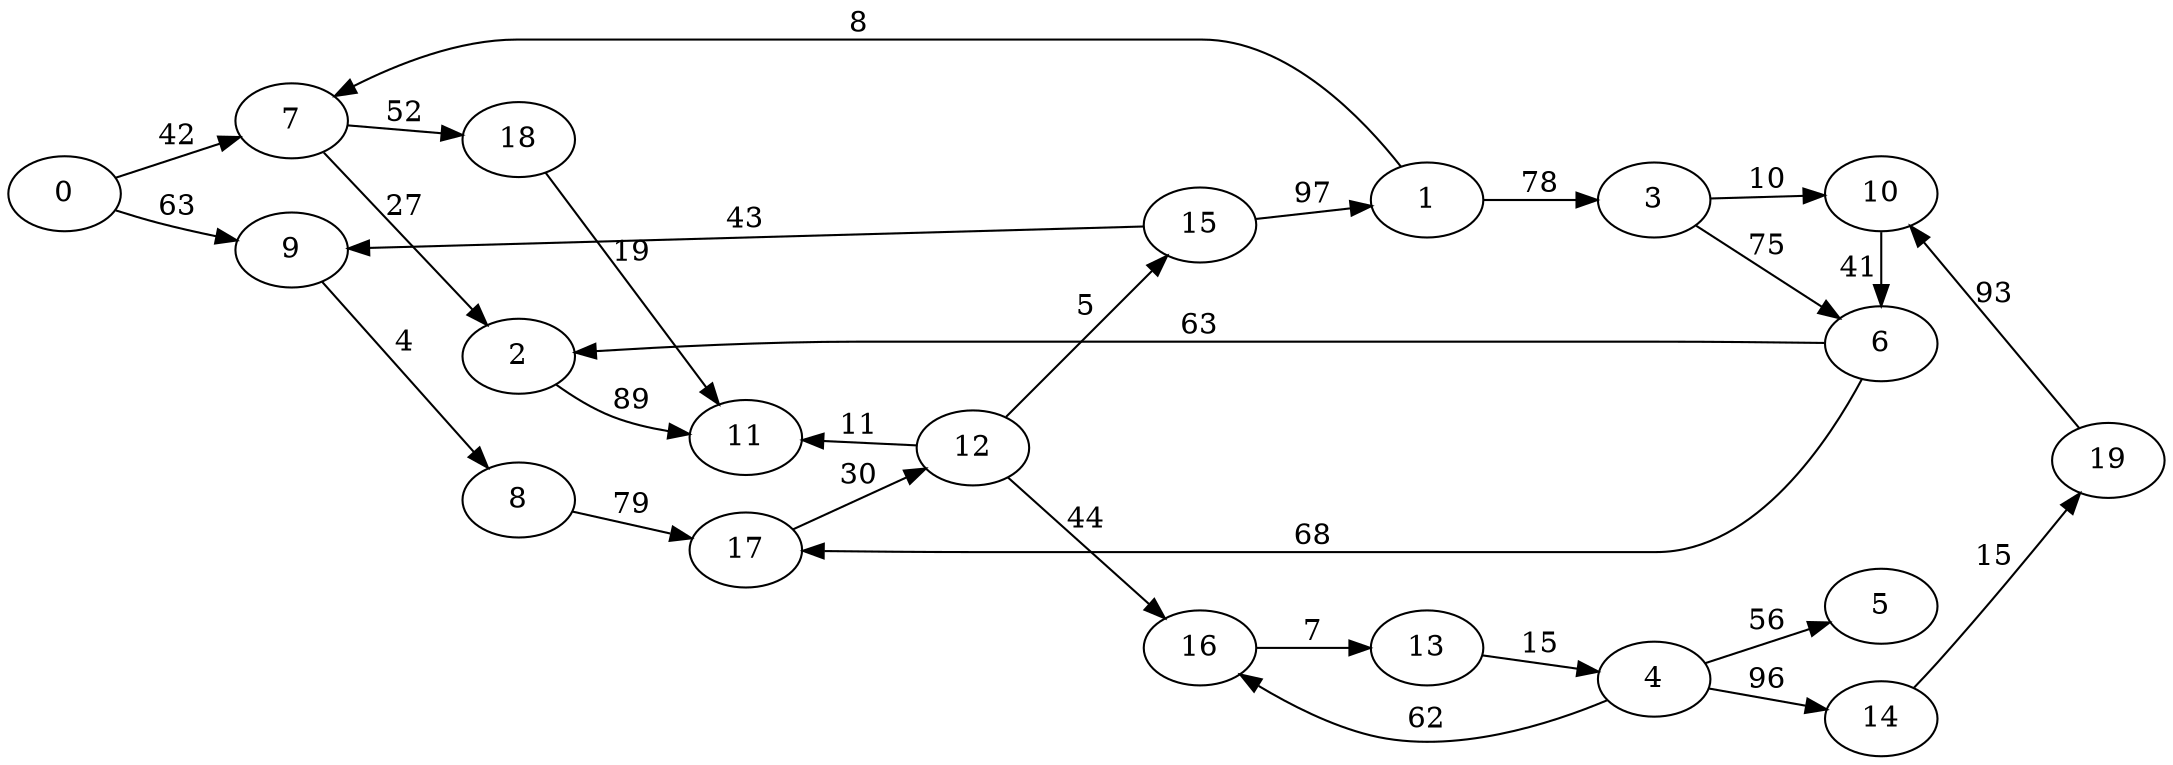 digraph G {
ranksep = "equally";
rankdir = LR;
{rank = same; 0; };
{rank = same; 7; 9; };
{rank = same; 2; 18; 8; };
{rank = same; 11; 17; };
{rank = same; 12; };
{rank = same; 15; 16; };
{rank = same; 1; 13; };
{rank = same; 3; 4; };
{rank = same; 6; 10; 14; 5; };
{rank = same; 19; };
{rank = same; };
0->7[label="42"];
0->9[label="63"];
7->2[label="27"];
7->18[label="52"];
9->8[label="4"];
2->11[label="89"];
18->11[label="19"];
8->17[label="79"];
11
17->12[label="30"];
12->15[label="5"];
12->16[label="44"];
12->11[label="11"];
15->1[label="97"];
15->9[label="43"];
16->13[label="7"];
1->3[label="78"];
1->7[label="8"];
13->4[label="15"];
3->6[label="75"];
3->10[label="10"];
4->14[label="96"];
4->16[label="62"];
4->5[label="56"];
6->17[label="68"];
6->2[label="63"];
10->6[label="41"];
14->19[label="15"];
5
19->10[label="93"];
}
